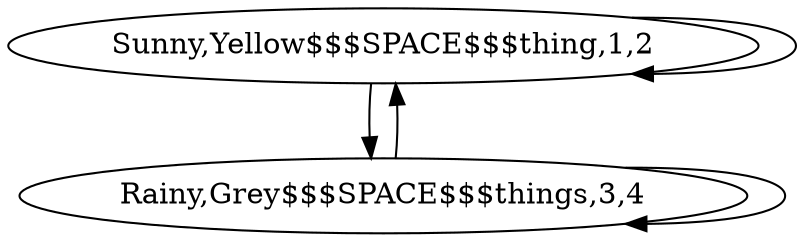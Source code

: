 digraph G {
0[label="Sunny,Yellow$$$SPACE$$$thing,1,2"];
1[label="Rainy,Grey$$$SPACE$$$things,3,4"];
0->0 ;
0->1 ;
1->0 ;
1->1 ;
}
